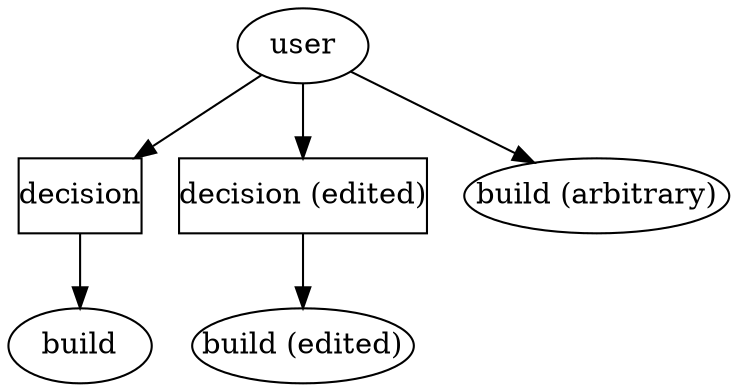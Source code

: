 digraph g {
    {
        decision [margin=0 shape=box]
        decision2 [margin=0 label="decision (edited)" shape=box]
        build2 [margin=0 label="build (edited)"]
        build3 [margin=0 label="build (arbitrary)"]
    }
    user -> {decision, decision2, build3}
    decision -> {build}
    decision2 -> {build2}
}
